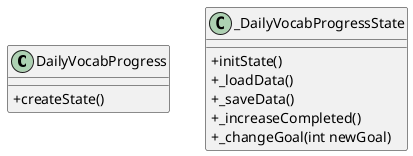 @startuml
skinparam classAttributeIconSize 0
class DailyVocabProgress {
  + createState()
}
class _DailyVocabProgressState {
  + initState()
  + _loadData()
  + _saveData()
  + _increaseCompleted()
  + _changeGoal(int newGoal)
}
@enduml